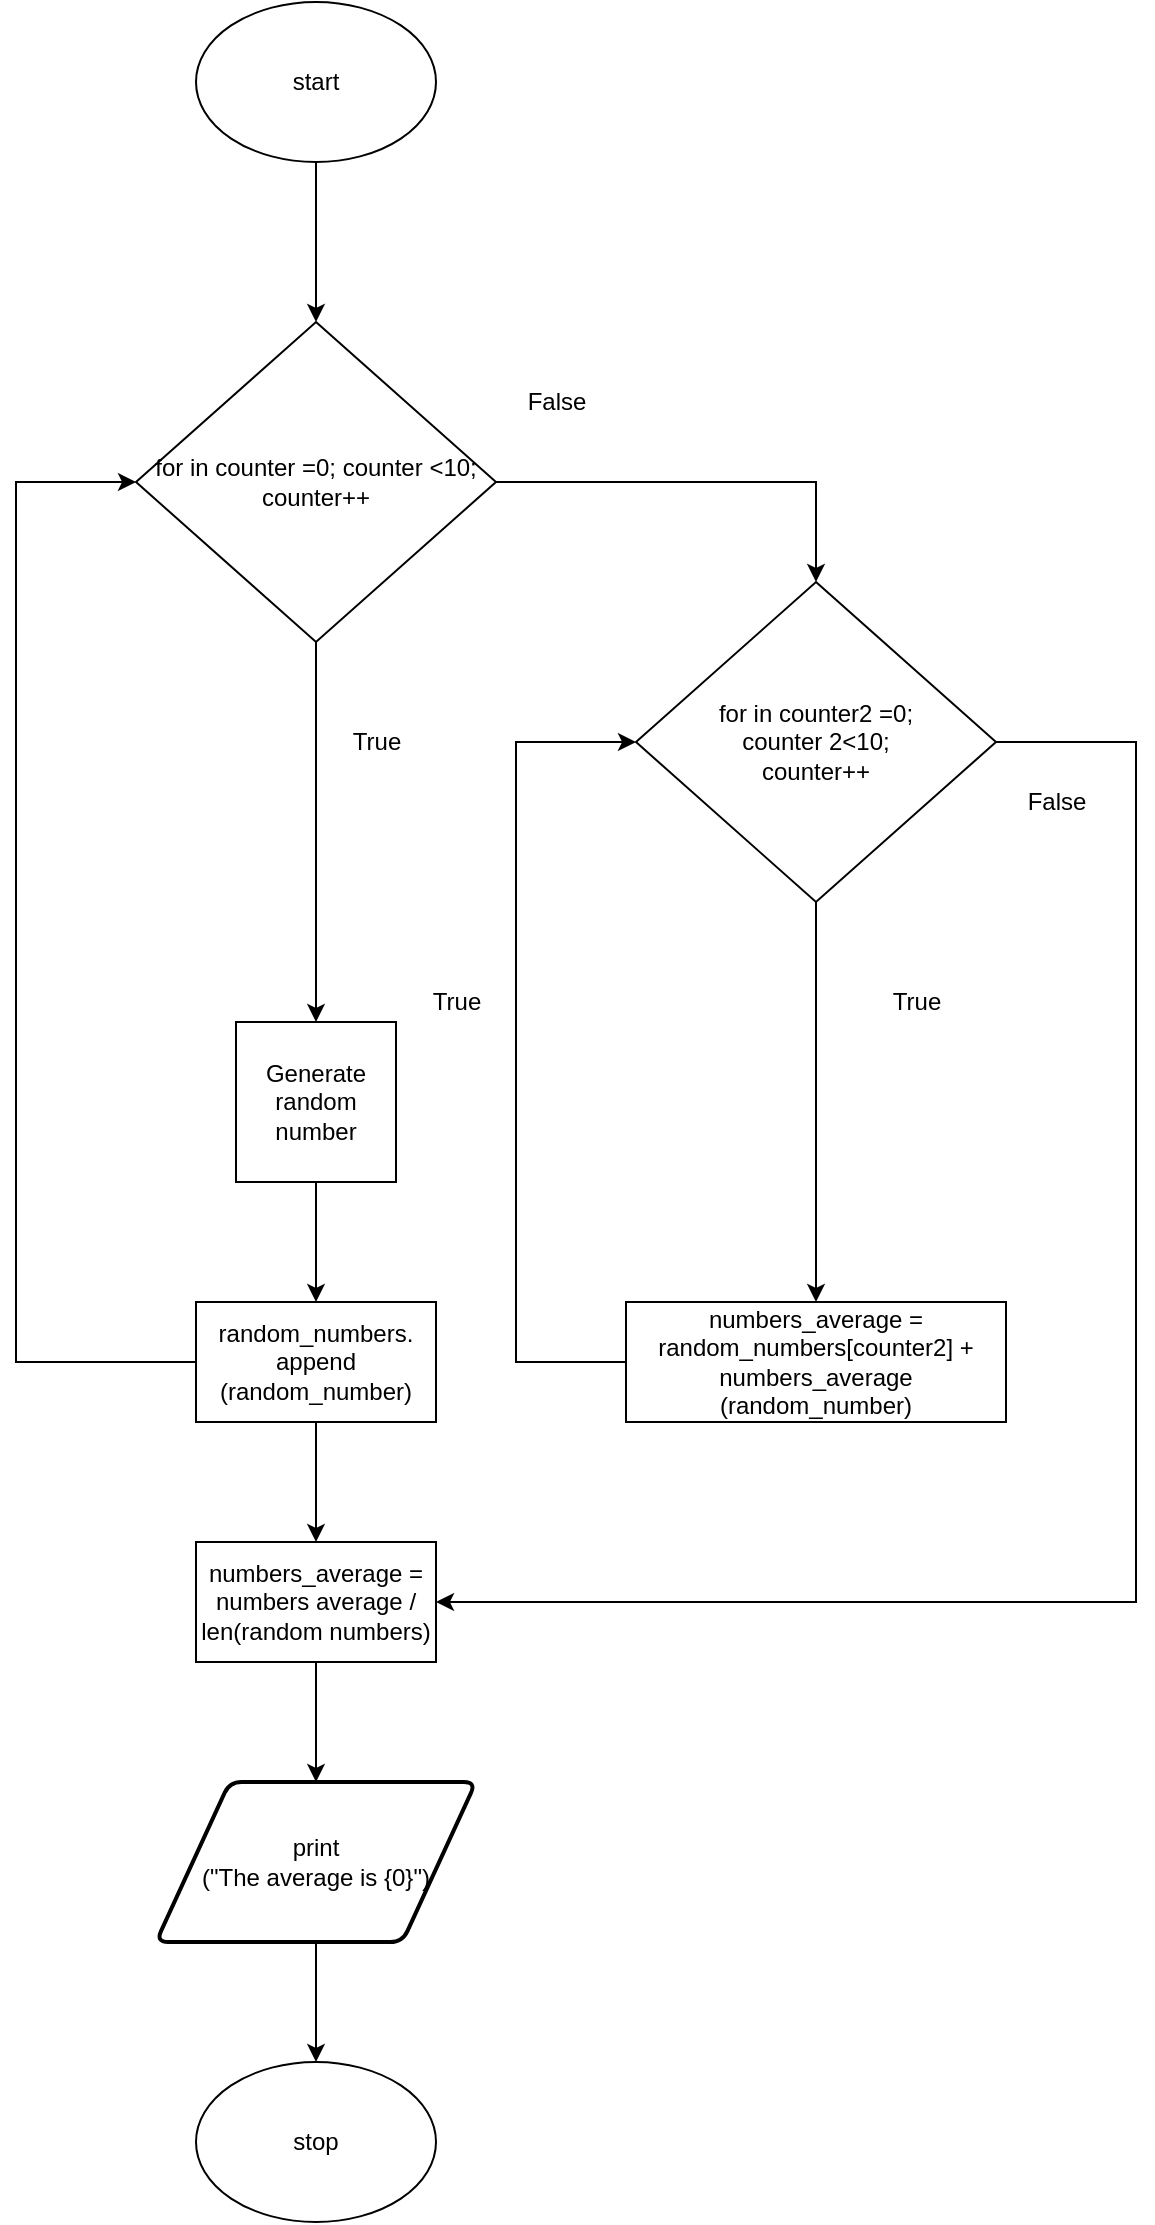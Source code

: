 <mxfile>
    <diagram id="R-31XSG-8bFbzHaBIaql" name="Page-1">
        <mxGraphModel dx="532" dy="1730" grid="1" gridSize="10" guides="1" tooltips="1" connect="1" arrows="1" fold="1" page="1" pageScale="1" pageWidth="827" pageHeight="1169" math="0" shadow="0">
            <root>
                <mxCell id="0"/>
                <mxCell id="1" parent="0"/>
                <mxCell id="3" style="edgeStyle=none;html=1;entryX=0.5;entryY=0;entryDx=0;entryDy=0;" edge="1" parent="1" source="2" target="4">
                    <mxGeometry relative="1" as="geometry">
                        <mxPoint x="290" y="200" as="targetPoint"/>
                    </mxGeometry>
                </mxCell>
                <mxCell id="2" value="start" style="ellipse;whiteSpace=wrap;html=1;" vertex="1" parent="1">
                    <mxGeometry x="240" y="-40" width="120" height="80" as="geometry"/>
                </mxCell>
                <mxCell id="5" style="edgeStyle=none;html=1;" edge="1" parent="1" source="4" target="6">
                    <mxGeometry relative="1" as="geometry">
                        <mxPoint x="300" y="490" as="targetPoint"/>
                    </mxGeometry>
                </mxCell>
                <mxCell id="20" style="edgeStyle=elbowEdgeStyle;rounded=0;html=1;entryX=0.5;entryY=0;entryDx=0;entryDy=0;strokeColor=default;" edge="1" parent="1" source="4" target="11">
                    <mxGeometry relative="1" as="geometry">
                        <Array as="points">
                            <mxPoint x="550" y="200"/>
                        </Array>
                    </mxGeometry>
                </mxCell>
                <mxCell id="4" value="for in counter =0; counter &amp;lt;10;&lt;br&gt;counter++" style="rhombus;whiteSpace=wrap;html=1;" vertex="1" parent="1">
                    <mxGeometry x="210" y="120" width="180" height="160" as="geometry"/>
                </mxCell>
                <mxCell id="8" style="edgeStyle=none;html=1;" edge="1" parent="1" source="6" target="9">
                    <mxGeometry relative="1" as="geometry">
                        <mxPoint x="300" y="600" as="targetPoint"/>
                    </mxGeometry>
                </mxCell>
                <mxCell id="6" value="Generate random number" style="whiteSpace=wrap;html=1;aspect=fixed;" vertex="1" parent="1">
                    <mxGeometry x="260" y="470" width="80" height="80" as="geometry"/>
                </mxCell>
                <mxCell id="10" style="edgeStyle=elbowEdgeStyle;html=1;entryX=0;entryY=0.5;entryDx=0;entryDy=0;strokeColor=default;rounded=0;" edge="1" parent="1" source="9" target="4">
                    <mxGeometry relative="1" as="geometry">
                        <Array as="points">
                            <mxPoint x="150" y="500"/>
                        </Array>
                    </mxGeometry>
                </mxCell>
                <mxCell id="24" style="edgeStyle=elbowEdgeStyle;rounded=0;html=1;strokeColor=default;entryX=0.5;entryY=0;entryDx=0;entryDy=0;" edge="1" parent="1" source="9" target="13">
                    <mxGeometry relative="1" as="geometry">
                        <mxPoint x="300" y="710" as="targetPoint"/>
                        <Array as="points">
                            <mxPoint x="300" y="690"/>
                        </Array>
                    </mxGeometry>
                </mxCell>
                <mxCell id="9" value="random_numbers.&lt;br&gt;append&lt;br&gt;(random_number)" style="rounded=0;whiteSpace=wrap;html=1;" vertex="1" parent="1">
                    <mxGeometry x="240" y="610" width="120" height="60" as="geometry"/>
                </mxCell>
                <mxCell id="15" style="edgeStyle=elbowEdgeStyle;rounded=0;html=1;strokeColor=default;" edge="1" parent="1" source="11" target="12">
                    <mxGeometry relative="1" as="geometry"/>
                </mxCell>
                <mxCell id="17" style="edgeStyle=elbowEdgeStyle;rounded=0;html=1;entryX=1;entryY=0.5;entryDx=0;entryDy=0;strokeColor=default;" edge="1" parent="1" source="11" target="13">
                    <mxGeometry relative="1" as="geometry">
                        <Array as="points">
                            <mxPoint x="710" y="540"/>
                        </Array>
                    </mxGeometry>
                </mxCell>
                <mxCell id="11" value="for in counter2 =0; &lt;br&gt;counter 2&amp;lt;10;&lt;br&gt;counter++" style="rhombus;whiteSpace=wrap;html=1;" vertex="1" parent="1">
                    <mxGeometry x="460" y="250" width="180" height="160" as="geometry"/>
                </mxCell>
                <mxCell id="16" style="edgeStyle=elbowEdgeStyle;rounded=0;html=1;entryX=0;entryY=0.5;entryDx=0;entryDy=0;strokeColor=default;" edge="1" parent="1" source="12" target="11">
                    <mxGeometry relative="1" as="geometry">
                        <Array as="points">
                            <mxPoint x="400" y="490"/>
                        </Array>
                    </mxGeometry>
                </mxCell>
                <mxCell id="12" value="numbers_average = random_numbers[counter2] + numbers_average&lt;br&gt;(random_number)" style="rounded=0;whiteSpace=wrap;html=1;" vertex="1" parent="1">
                    <mxGeometry x="455" y="610" width="190" height="60" as="geometry"/>
                </mxCell>
                <mxCell id="26" style="edgeStyle=elbowEdgeStyle;rounded=0;html=1;strokeColor=default;" edge="1" parent="1" source="13" target="25">
                    <mxGeometry relative="1" as="geometry"/>
                </mxCell>
                <mxCell id="13" value="numbers_average = numbers average / len(random numbers)" style="rounded=0;whiteSpace=wrap;html=1;" vertex="1" parent="1">
                    <mxGeometry x="240" y="730" width="120" height="60" as="geometry"/>
                </mxCell>
                <mxCell id="18" value="True" style="text;html=1;align=center;verticalAlign=middle;resizable=0;points=[];autosize=1;strokeColor=none;fillColor=none;" vertex="1" parent="1">
                    <mxGeometry x="580" y="450" width="40" height="20" as="geometry"/>
                </mxCell>
                <mxCell id="19" value="True" style="text;html=1;align=center;verticalAlign=middle;resizable=0;points=[];autosize=1;strokeColor=none;fillColor=none;" vertex="1" parent="1">
                    <mxGeometry x="310" y="320" width="40" height="20" as="geometry"/>
                </mxCell>
                <mxCell id="21" value="False" style="text;html=1;align=center;verticalAlign=middle;resizable=0;points=[];autosize=1;strokeColor=none;fillColor=none;" vertex="1" parent="1">
                    <mxGeometry x="395" y="150" width="50" height="20" as="geometry"/>
                </mxCell>
                <mxCell id="22" value="True" style="text;html=1;align=center;verticalAlign=middle;resizable=0;points=[];autosize=1;strokeColor=none;fillColor=none;" vertex="1" parent="1">
                    <mxGeometry x="350" y="450" width="40" height="20" as="geometry"/>
                </mxCell>
                <mxCell id="23" value="False" style="text;html=1;align=center;verticalAlign=middle;resizable=0;points=[];autosize=1;strokeColor=none;fillColor=none;" vertex="1" parent="1">
                    <mxGeometry x="645" y="350" width="50" height="20" as="geometry"/>
                </mxCell>
                <mxCell id="30" style="edgeStyle=elbowEdgeStyle;rounded=0;html=1;strokeColor=default;" edge="1" parent="1" source="25" target="29">
                    <mxGeometry relative="1" as="geometry"/>
                </mxCell>
                <mxCell id="25" value="print&lt;br&gt;(&quot;The average is {0}&quot;)" style="shape=parallelogram;html=1;strokeWidth=2;perimeter=parallelogramPerimeter;whiteSpace=wrap;rounded=1;arcSize=12;size=0.23;" vertex="1" parent="1">
                    <mxGeometry x="220" y="850" width="160" height="80" as="geometry"/>
                </mxCell>
                <mxCell id="29" value="stop" style="ellipse;whiteSpace=wrap;html=1;" vertex="1" parent="1">
                    <mxGeometry x="240" y="990" width="120" height="80" as="geometry"/>
                </mxCell>
            </root>
        </mxGraphModel>
    </diagram>
</mxfile>